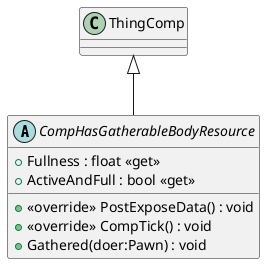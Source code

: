 @startuml
abstract class CompHasGatherableBodyResource {
    + Fullness : float <<get>>
    + ActiveAndFull : bool <<get>>
    + <<override>> PostExposeData() : void
    + <<override>> CompTick() : void
    + Gathered(doer:Pawn) : void
}
ThingComp <|-- CompHasGatherableBodyResource
@enduml
